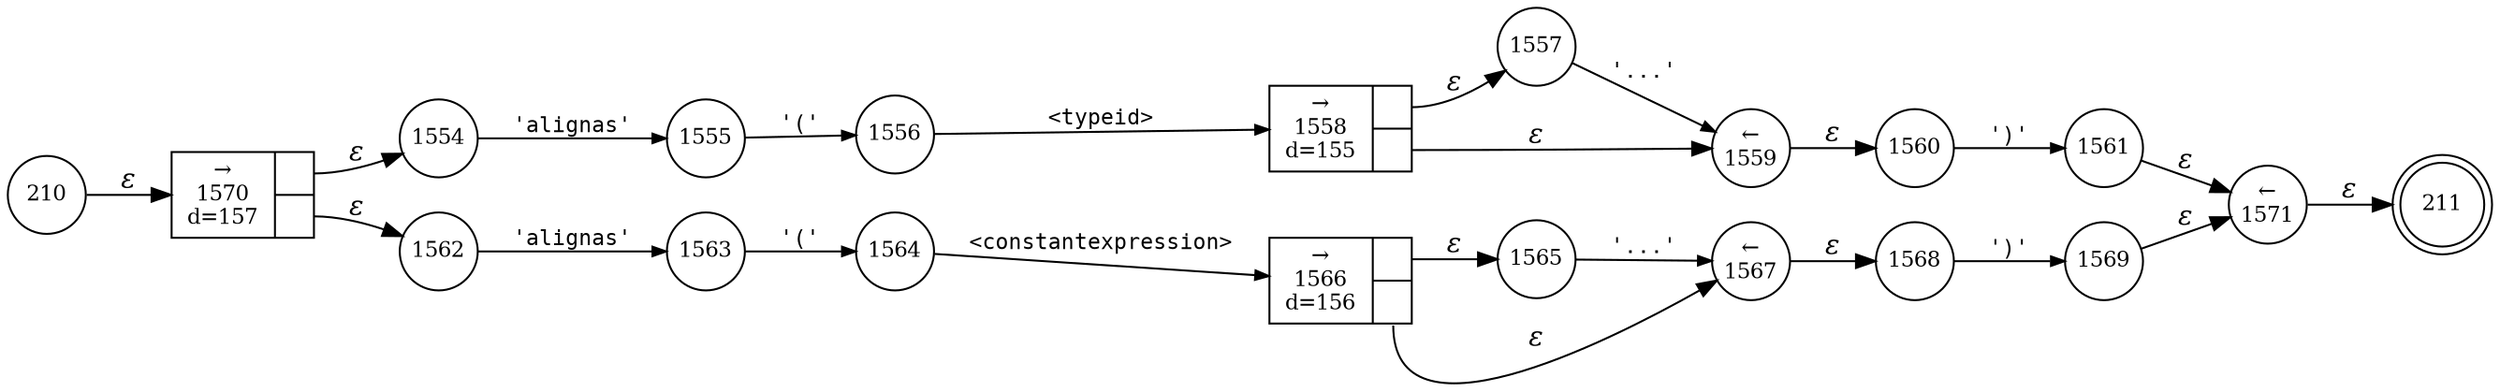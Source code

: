 digraph ATN {
rankdir=LR;
s211[fontsize=11, label="211", shape=doublecircle, fixedsize=true, width=.6];
s1568[fontsize=11,label="1568", shape=circle, fixedsize=true, width=.55, peripheries=1];
s1569[fontsize=11,label="1569", shape=circle, fixedsize=true, width=.55, peripheries=1];
s1570[fontsize=11,label="{&rarr;\n1570\nd=157|{<p0>|<p1>}}", shape=record, fixedsize=false, peripheries=1];
s1571[fontsize=11,label="&larr;\n1571", shape=circle, fixedsize=true, width=.55, peripheries=1];
s210[fontsize=11,label="210", shape=circle, fixedsize=true, width=.55, peripheries=1];
s1554[fontsize=11,label="1554", shape=circle, fixedsize=true, width=.55, peripheries=1];
s1555[fontsize=11,label="1555", shape=circle, fixedsize=true, width=.55, peripheries=1];
s1556[fontsize=11,label="1556", shape=circle, fixedsize=true, width=.55, peripheries=1];
s1557[fontsize=11,label="1557", shape=circle, fixedsize=true, width=.55, peripheries=1];
s1558[fontsize=11,label="{&rarr;\n1558\nd=155|{<p0>|<p1>}}", shape=record, fixedsize=false, peripheries=1];
s1559[fontsize=11,label="&larr;\n1559", shape=circle, fixedsize=true, width=.55, peripheries=1];
s1560[fontsize=11,label="1560", shape=circle, fixedsize=true, width=.55, peripheries=1];
s1561[fontsize=11,label="1561", shape=circle, fixedsize=true, width=.55, peripheries=1];
s1562[fontsize=11,label="1562", shape=circle, fixedsize=true, width=.55, peripheries=1];
s1563[fontsize=11,label="1563", shape=circle, fixedsize=true, width=.55, peripheries=1];
s1564[fontsize=11,label="1564", shape=circle, fixedsize=true, width=.55, peripheries=1];
s1565[fontsize=11,label="1565", shape=circle, fixedsize=true, width=.55, peripheries=1];
s1566[fontsize=11,label="{&rarr;\n1566\nd=156|{<p0>|<p1>}}", shape=record, fixedsize=false, peripheries=1];
s1567[fontsize=11,label="&larr;\n1567", shape=circle, fixedsize=true, width=.55, peripheries=1];
s210 -> s1570 [fontname="Times-Italic", label="&epsilon;"];
s1570:p0 -> s1554 [fontname="Times-Italic", label="&epsilon;"];
s1570:p1 -> s1562 [fontname="Times-Italic", label="&epsilon;"];
s1554 -> s1555 [fontsize=11, fontname="Courier", arrowsize=.7, label = "'alignas'", arrowhead = normal];
s1562 -> s1563 [fontsize=11, fontname="Courier", arrowsize=.7, label = "'alignas'", arrowhead = normal];
s1555 -> s1556 [fontsize=11, fontname="Courier", arrowsize=.7, label = "'('", arrowhead = normal];
s1563 -> s1564 [fontsize=11, fontname="Courier", arrowsize=.7, label = "'('", arrowhead = normal];
s1556 -> s1558 [fontsize=11, fontname="Courier", arrowsize=.7, label = "<typeid>", arrowhead = normal];
s1564 -> s1566 [fontsize=11, fontname="Courier", arrowsize=.7, label = "<constantexpression>", arrowhead = normal];
s1558:p0 -> s1557 [fontname="Times-Italic", label="&epsilon;"];
s1558:p1 -> s1559 [fontname="Times-Italic", label="&epsilon;"];
s1566:p0 -> s1565 [fontname="Times-Italic", label="&epsilon;"];
s1566:p1 -> s1567 [fontname="Times-Italic", label="&epsilon;"];
s1557 -> s1559 [fontsize=11, fontname="Courier", arrowsize=.7, label = "'...'", arrowhead = normal];
s1559 -> s1560 [fontname="Times-Italic", label="&epsilon;"];
s1565 -> s1567 [fontsize=11, fontname="Courier", arrowsize=.7, label = "'...'", arrowhead = normal];
s1567 -> s1568 [fontname="Times-Italic", label="&epsilon;"];
s1560 -> s1561 [fontsize=11, fontname="Courier", arrowsize=.7, label = "')'", arrowhead = normal];
s1568 -> s1569 [fontsize=11, fontname="Courier", arrowsize=.7, label = "')'", arrowhead = normal];
s1561 -> s1571 [fontname="Times-Italic", label="&epsilon;"];
s1569 -> s1571 [fontname="Times-Italic", label="&epsilon;"];
s1571 -> s211 [fontname="Times-Italic", label="&epsilon;"];
}